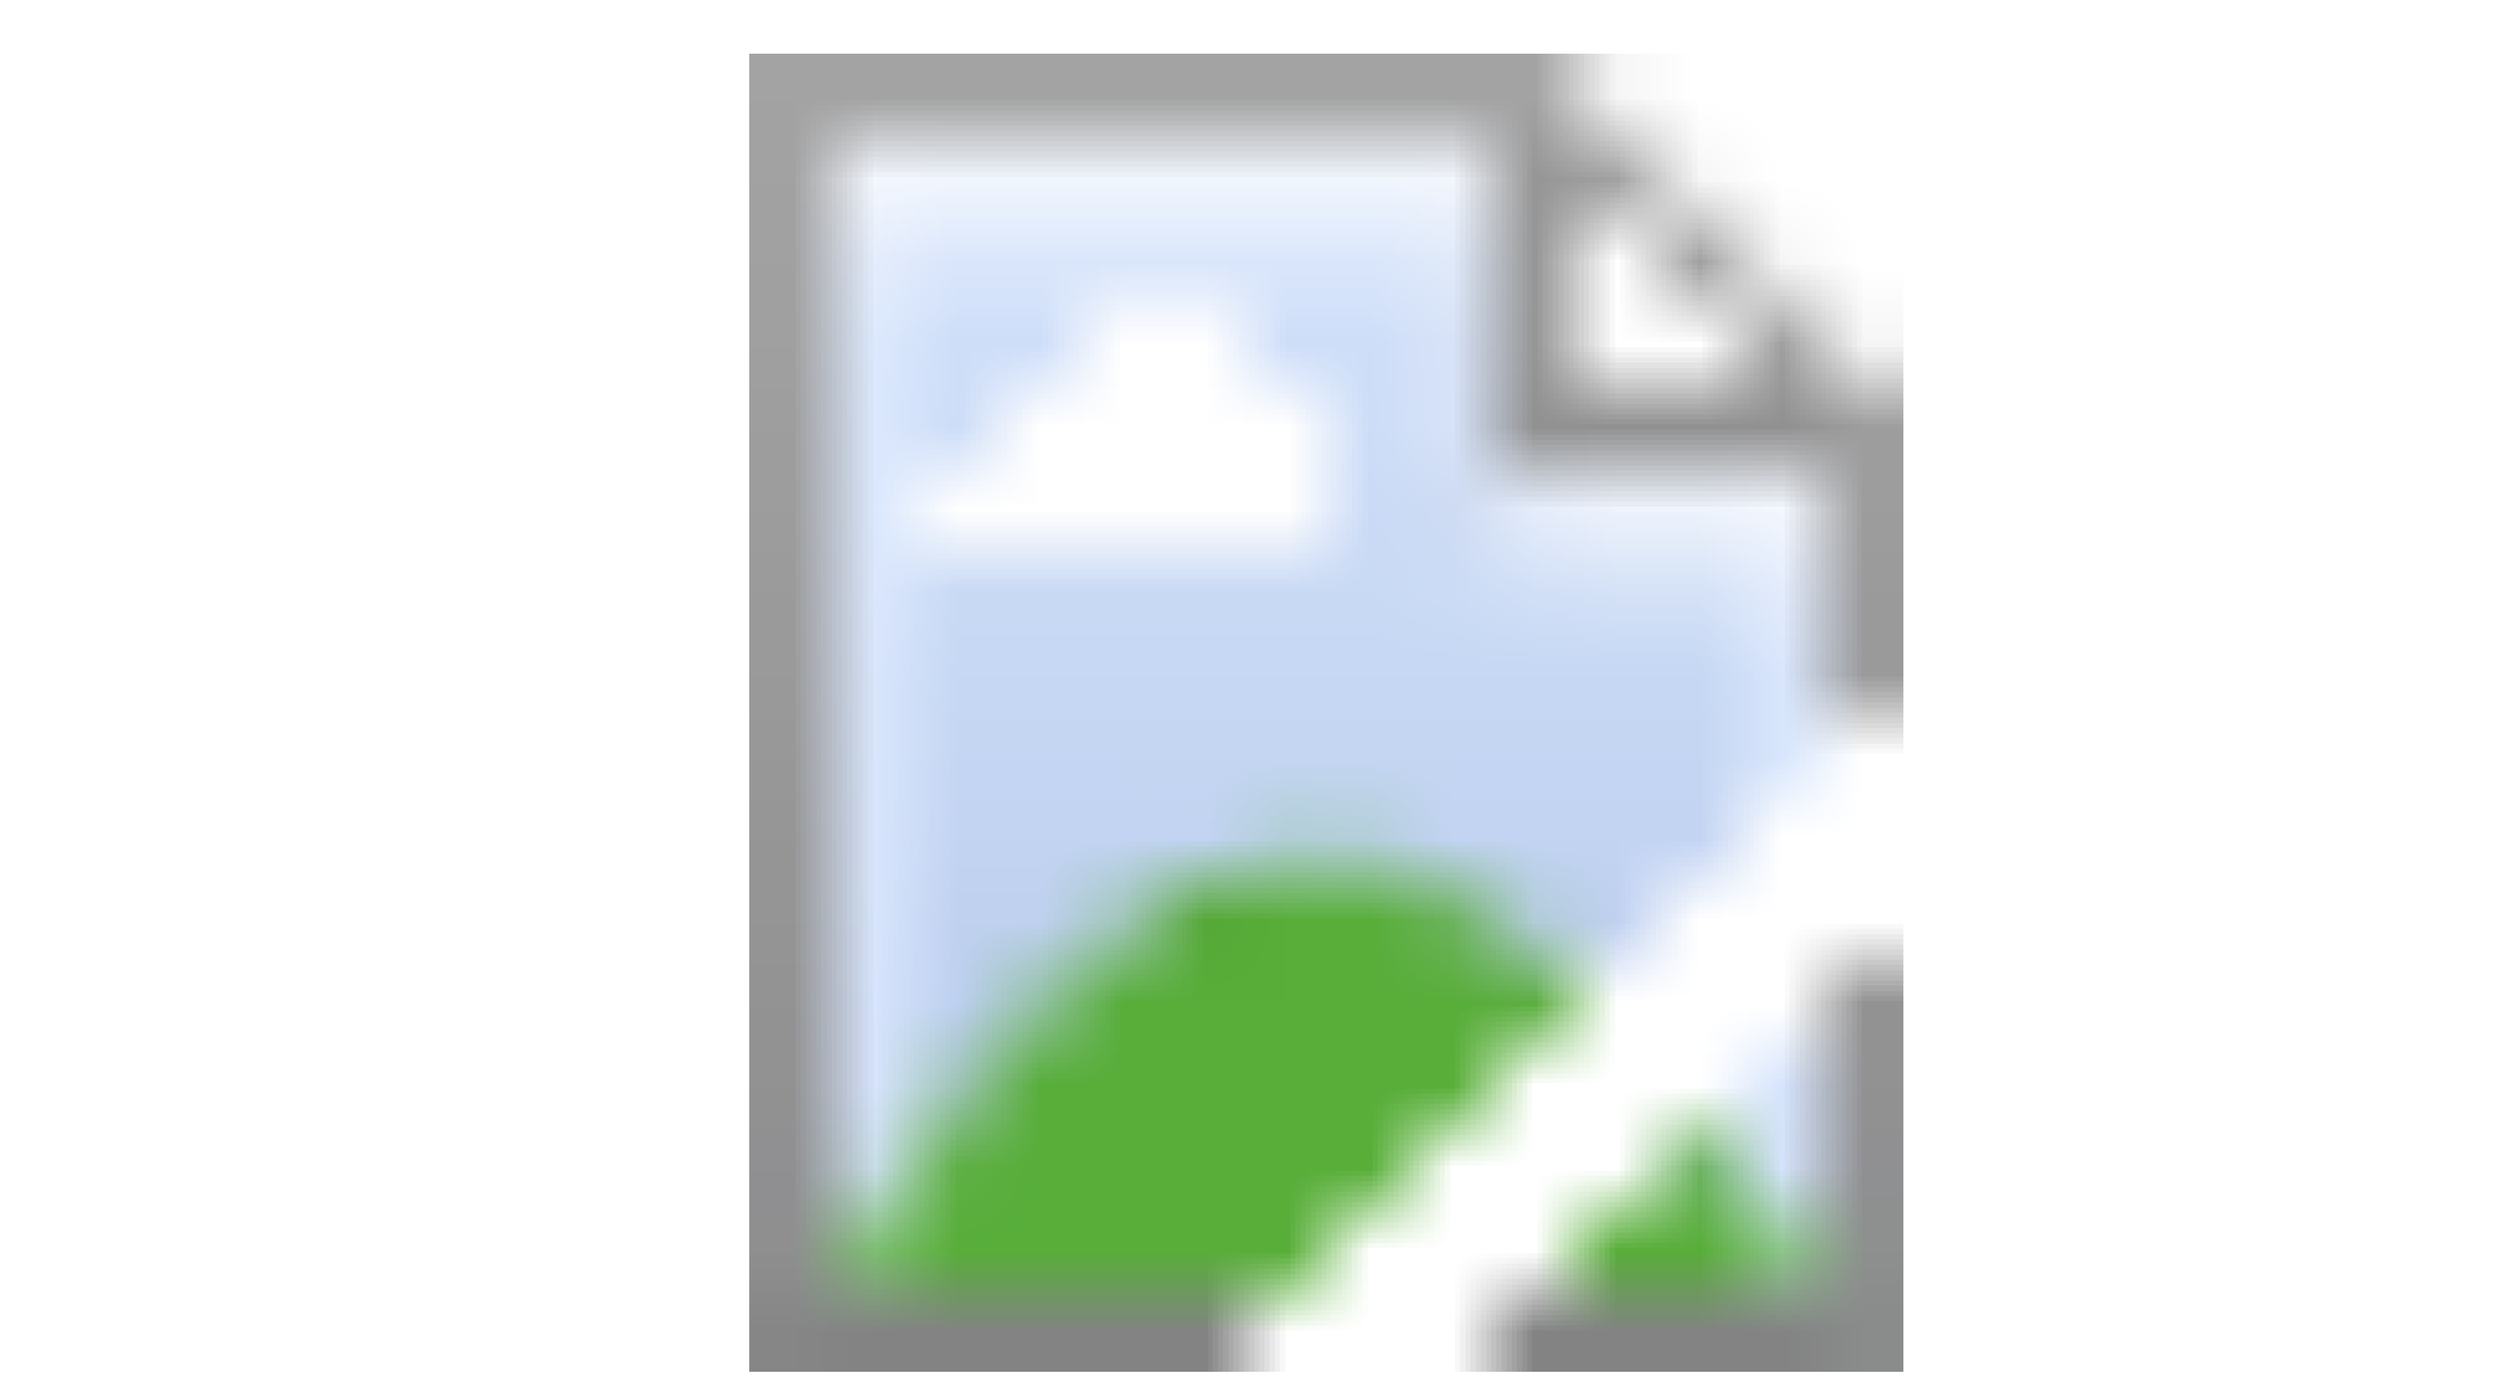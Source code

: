 <mxfile version="26.0.3">
  <diagram name="Page-1" id="sKSC2xd7FDJh8ssMwyUf">
    <mxGraphModel dx="2349" dy="1467" grid="0" gridSize="10" guides="1" tooltips="1" connect="1" arrows="1" fold="1" page="0" pageScale="1" pageWidth="1920" pageHeight="1080" backgroundImage="{&quot;src&quot;:&quot;https://images.wallpaperscraft.com/image/single/background_bright_ripple_60117_1920x1080.jpg&quot;,&quot;width&quot;:&quot;1920&quot;,&quot;height&quot;:&quot;1080&quot;,&quot;x&quot;:0,&quot;y&quot;:0}" math="0" shadow="0">
      <root>
        <mxCell id="0" />
        <mxCell id="1" parent="0" />
        <mxCell id="0AC84NXiA8-YsifmVdrE-1" value="" style="shape=image;verticalLabelPosition=bottom;labelBackgroundColor=default;verticalAlign=top;aspect=fixed;imageAspect=0;image=https://download.logo.wine/logo/Tesla%2C_Inc./Tesla%2C_Inc.-Logo.wine.png;" vertex="1" parent="1">
          <mxGeometry x="-126" y="-44" width="835.5" height="557" as="geometry" />
        </mxCell>
        <mxCell id="0AC84NXiA8-YsifmVdrE-2" value="" style="shape=image;verticalLabelPosition=bottom;labelBackgroundColor=default;verticalAlign=top;aspect=fixed;imageAspect=0;image=https://images.crunchbase.com/image/upload/c_pad,f_auto,q_auto:eco,dpr_1/v1456382245/e0b9yxvlvulgu7dtvgio.png;" vertex="1" parent="1">
          <mxGeometry x="502" y="40" width="503.16" height="400" as="geometry" />
        </mxCell>
        <mxCell id="0AC84NXiA8-YsifmVdrE-4" value="" style="shape=image;verticalLabelPosition=bottom;labelBackgroundColor=default;verticalAlign=top;aspect=fixed;imageAspect=0;image=https://upload.wikimedia.org/wikipedia/commons/thumb/1/1c/Alstom_logo.svg/2560px-Alstom_logo.svg.png;" vertex="1" parent="1">
          <mxGeometry x="65" y="467" width="775.82" height="214" as="geometry" />
        </mxCell>
        <mxCell id="0AC84NXiA8-YsifmVdrE-5" value="" style="shape=image;verticalLabelPosition=bottom;labelBackgroundColor=default;verticalAlign=top;aspect=fixed;imageAspect=0;image=https://1000logos.net/wp-content/uploads/2020/09/Milwaukee-Logo.png;" vertex="1" parent="1">
          <mxGeometry x="1360" y="10.12" width="547" height="341.88" as="geometry" />
        </mxCell>
        <mxCell id="0AC84NXiA8-YsifmVdrE-6" value="" style="shape=image;verticalLabelPosition=bottom;labelBackgroundColor=default;verticalAlign=top;aspect=fixed;imageAspect=0;image=https://upload.wikimedia.org/wikipedia/commons/thumb/8/89/National_Highway_Traffic_Safety_Administration_logo.svg/1200px-National_Highway_Traffic_Safety_Administration_logo.svg.png;" vertex="1" parent="1">
          <mxGeometry x="956" y="839" width="814.54" height="200.24" as="geometry" />
        </mxCell>
        <mxCell id="0AC84NXiA8-YsifmVdrE-17" value="" style="shape=image;verticalLabelPosition=bottom;labelBackgroundColor=default;verticalAlign=top;aspect=fixed;imageAspect=0;image=https://upload.wikimedia.org/wikipedia/commons/e/e3/Intuitive_Machines_dark-on-light.svg;" vertex="1" parent="1">
          <mxGeometry x="1207" y="337" width="619" height="226.45" as="geometry" />
        </mxCell>
        <mxCell id="0AC84NXiA8-YsifmVdrE-21" value="" style="shape=image;verticalLabelPosition=bottom;labelBackgroundColor=default;verticalAlign=top;aspect=fixed;imageAspect=0;image=https://wallpapers.com/images/hd/michelin-man-logo-3w2mezjqahp35e6b.jpg;" vertex="1" parent="1">
          <mxGeometry x="1325" y="533" width="566" height="318.37" as="geometry" />
        </mxCell>
        <mxCell id="0AC84NXiA8-YsifmVdrE-22" value="" style="shape=image;verticalLabelPosition=bottom;labelBackgroundColor=default;verticalAlign=top;aspect=fixed;imageAspect=0;image=https://upload.wikimedia.org/wikipedia/commons/thumb/1/10/Seal_of_the_United_States_Department_of_Defense_%28blue%29.svg/1024px-Seal_of_the_United_States_Department_of_Defense_%28blue%29.svg.png;" vertex="1" parent="1">
          <mxGeometry x="84" y="726" width="322" height="322" as="geometry" />
        </mxCell>
        <mxCell id="0AC84NXiA8-YsifmVdrE-23" value="" style="shape=image;verticalLabelPosition=bottom;labelBackgroundColor=default;verticalAlign=top;aspect=fixed;imageAspect=0;image=https://static.vecteezy.com/system/resources/previews/027/127/482/non_2x/nasa-logo-nasa-icon-transparent-free-png.png;" vertex="1" parent="1">
          <mxGeometry x="928" y="-19" width="464" height="464" as="geometry" />
        </mxCell>
        <mxCell id="0AC84NXiA8-YsifmVdrE-24" value="" style="shape=image;verticalLabelPosition=bottom;labelBackgroundColor=default;verticalAlign=top;aspect=fixed;imageAspect=0;image=https://cdn.freebiesupply.com/logos/large/2x/the-university-of-wisconsin-madison-logo-svg-vector.svg;" vertex="1" parent="1">
          <mxGeometry x="823" y="352" width="607" height="607" as="geometry" />
        </mxCell>
        <mxCell id="0AC84NXiA8-YsifmVdrE-25" value="" style="shape=image;verticalLabelPosition=bottom;labelBackgroundColor=default;verticalAlign=top;aspect=fixed;imageAspect=0;image=https://upload.wikimedia.org/wikipedia/commons/thumb/f/fa/Emblem_of_the_U.S._Department_of_the_Army.svg/2000px-Emblem_of_the_U.S._Department_of_the_Army.svg.png;" vertex="1" parent="1">
          <mxGeometry x="490" y="720" width="325" height="325" as="geometry" />
        </mxCell>
      </root>
    </mxGraphModel>
  </diagram>
</mxfile>
